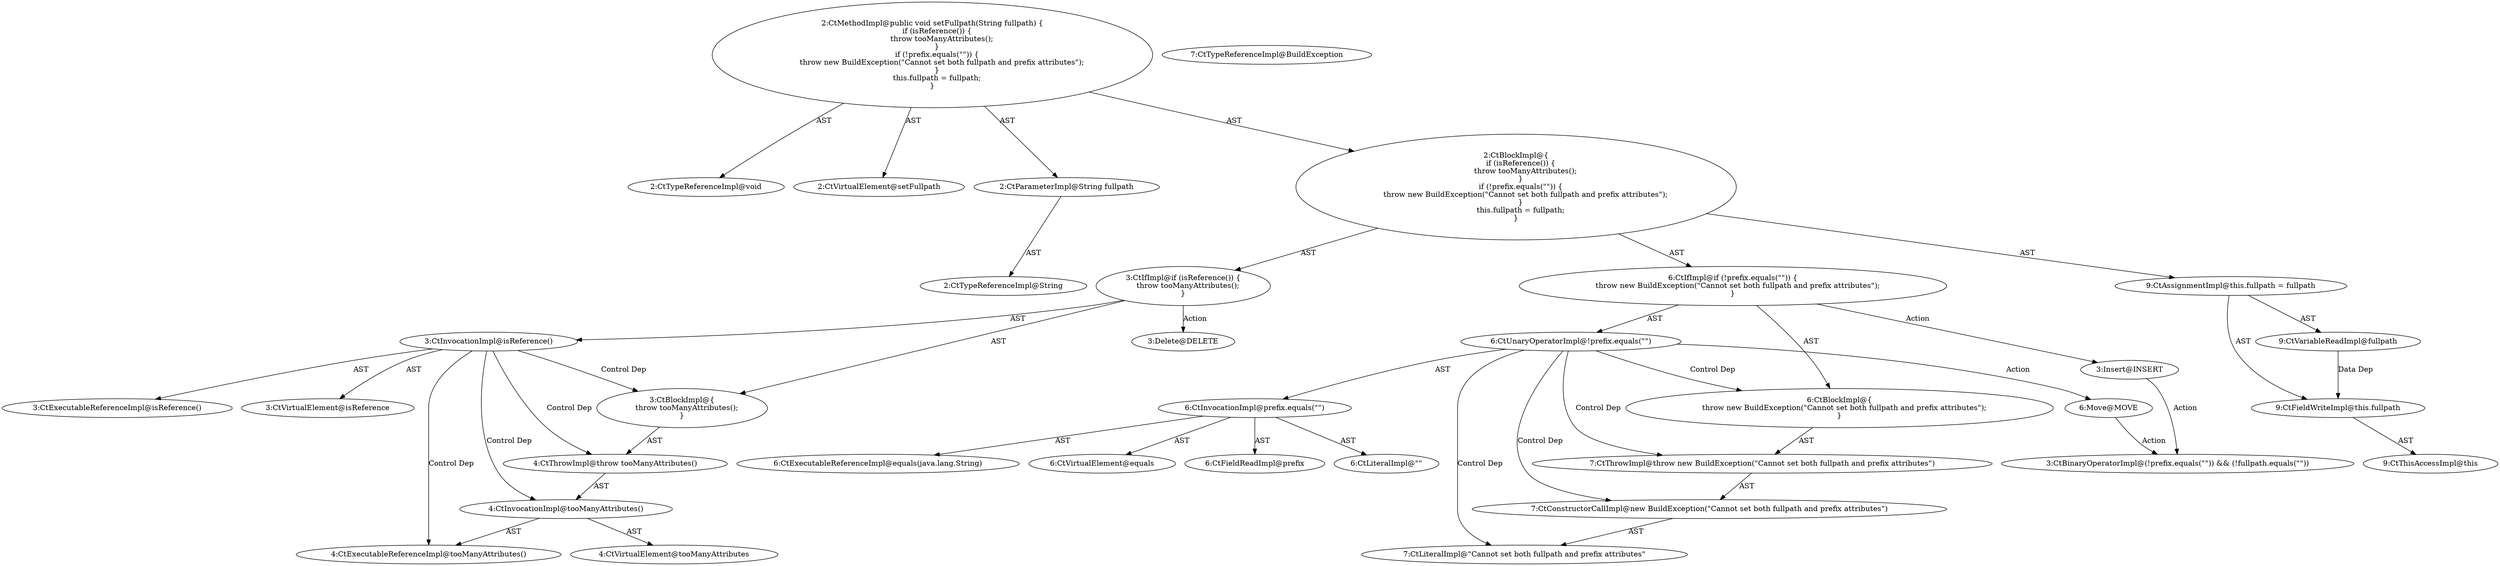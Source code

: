 digraph "setFullpath#?,String" {
0 [label="2:CtTypeReferenceImpl@void" shape=ellipse]
1 [label="2:CtVirtualElement@setFullpath" shape=ellipse]
2 [label="2:CtParameterImpl@String fullpath" shape=ellipse]
3 [label="2:CtTypeReferenceImpl@String" shape=ellipse]
4 [label="3:CtExecutableReferenceImpl@isReference()" shape=ellipse]
5 [label="3:CtVirtualElement@isReference" shape=ellipse]
6 [label="3:CtInvocationImpl@isReference()" shape=ellipse]
7 [label="4:CtExecutableReferenceImpl@tooManyAttributes()" shape=ellipse]
8 [label="4:CtVirtualElement@tooManyAttributes" shape=ellipse]
9 [label="4:CtInvocationImpl@tooManyAttributes()" shape=ellipse]
10 [label="4:CtThrowImpl@throw tooManyAttributes()" shape=ellipse]
11 [label="3:CtBlockImpl@\{
    throw tooManyAttributes();
\}" shape=ellipse]
12 [label="3:CtIfImpl@if (isReference()) \{
    throw tooManyAttributes();
\}" shape=ellipse]
13 [label="6:CtExecutableReferenceImpl@equals(java.lang.String)" shape=ellipse]
14 [label="6:CtVirtualElement@equals" shape=ellipse]
15 [label="6:CtFieldReadImpl@prefix" shape=ellipse]
16 [label="6:CtLiteralImpl@\"\"" shape=ellipse]
17 [label="6:CtInvocationImpl@prefix.equals(\"\")" shape=ellipse]
18 [label="6:CtUnaryOperatorImpl@!prefix.equals(\"\")" shape=ellipse]
19 [label="7:CtTypeReferenceImpl@BuildException" shape=ellipse]
20 [label="7:CtLiteralImpl@\"Cannot set both fullpath and prefix attributes\"" shape=ellipse]
21 [label="7:CtConstructorCallImpl@new BuildException(\"Cannot set both fullpath and prefix attributes\")" shape=ellipse]
22 [label="7:CtThrowImpl@throw new BuildException(\"Cannot set both fullpath and prefix attributes\")" shape=ellipse]
23 [label="6:CtBlockImpl@\{
    throw new BuildException(\"Cannot set both fullpath and prefix attributes\");
\}" shape=ellipse]
24 [label="6:CtIfImpl@if (!prefix.equals(\"\")) \{
    throw new BuildException(\"Cannot set both fullpath and prefix attributes\");
\}" shape=ellipse]
25 [label="9:CtFieldWriteImpl@this.fullpath" shape=ellipse]
26 [label="9:CtThisAccessImpl@this" shape=ellipse]
27 [label="9:CtVariableReadImpl@fullpath" shape=ellipse]
28 [label="9:CtAssignmentImpl@this.fullpath = fullpath" shape=ellipse]
29 [label="2:CtBlockImpl@\{
    if (isReference()) \{
        throw tooManyAttributes();
    \}
    if (!prefix.equals(\"\")) \{
        throw new BuildException(\"Cannot set both fullpath and prefix attributes\");
    \}
    this.fullpath = fullpath;
\}" shape=ellipse]
30 [label="2:CtMethodImpl@public void setFullpath(String fullpath) \{
    if (isReference()) \{
        throw tooManyAttributes();
    \}
    if (!prefix.equals(\"\")) \{
        throw new BuildException(\"Cannot set both fullpath and prefix attributes\");
    \}
    this.fullpath = fullpath;
\}" shape=ellipse]
31 [label="3:Delete@DELETE" shape=ellipse]
32 [label="3:Insert@INSERT" shape=ellipse]
33 [label="3:CtBinaryOperatorImpl@(!prefix.equals(\"\")) && (!fullpath.equals(\"\"))" shape=ellipse]
34 [label="6:Move@MOVE" shape=ellipse]
2 -> 3 [label="AST"];
6 -> 5 [label="AST"];
6 -> 4 [label="AST"];
6 -> 11 [label="Control Dep"];
6 -> 10 [label="Control Dep"];
6 -> 9 [label="Control Dep"];
6 -> 7 [label="Control Dep"];
9 -> 8 [label="AST"];
9 -> 7 [label="AST"];
10 -> 9 [label="AST"];
11 -> 10 [label="AST"];
12 -> 6 [label="AST"];
12 -> 11 [label="AST"];
12 -> 31 [label="Action"];
17 -> 14 [label="AST"];
17 -> 15 [label="AST"];
17 -> 13 [label="AST"];
17 -> 16 [label="AST"];
18 -> 17 [label="AST"];
18 -> 23 [label="Control Dep"];
18 -> 22 [label="Control Dep"];
18 -> 21 [label="Control Dep"];
18 -> 20 [label="Control Dep"];
18 -> 34 [label="Action"];
21 -> 20 [label="AST"];
22 -> 21 [label="AST"];
23 -> 22 [label="AST"];
24 -> 18 [label="AST"];
24 -> 23 [label="AST"];
24 -> 32 [label="Action"];
25 -> 26 [label="AST"];
27 -> 25 [label="Data Dep"];
28 -> 25 [label="AST"];
28 -> 27 [label="AST"];
29 -> 12 [label="AST"];
29 -> 24 [label="AST"];
29 -> 28 [label="AST"];
30 -> 1 [label="AST"];
30 -> 0 [label="AST"];
30 -> 2 [label="AST"];
30 -> 29 [label="AST"];
32 -> 33 [label="Action"];
34 -> 33 [label="Action"];
}